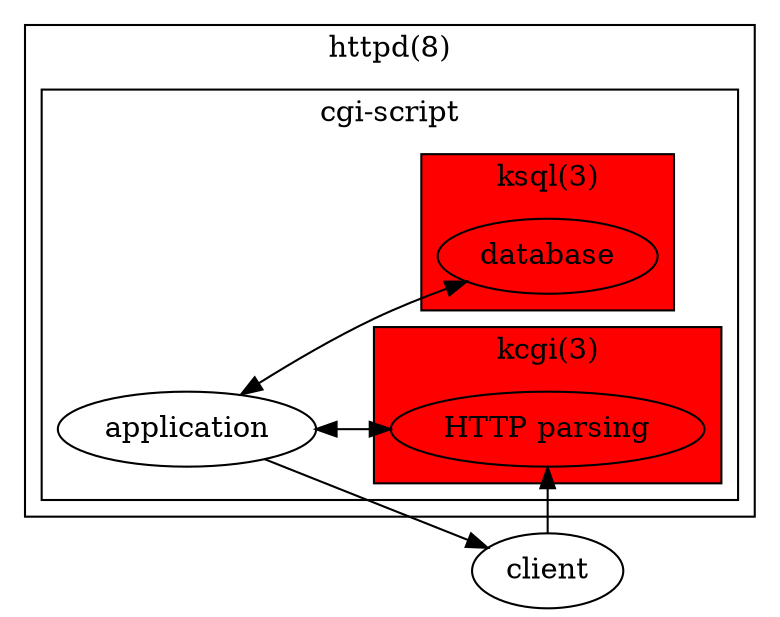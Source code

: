 digraph {
	rankdir="LR";
	client -> kcgi;
	subgraph cluster_0 {
		label="httpd(8)";
		subgraph cluster_1 {
			label="cgi-script";
			cgi -> kcgi[dir="both"];
			bgcolor="white";
			cgi[label="application"];
			cgi -> ksql[dir="both"];
			
			subgraph cluster_2 {
				label="kcgi(3)";
				bgcolor="red";
				kcgi[label="HTTP parsing"];
			};

			subgraph cluster_3 {
				label="ksql(3)";
				bgcolor="red";
				ksql[label="database"];
			};
		};
	};
	cgi -> client;
}
